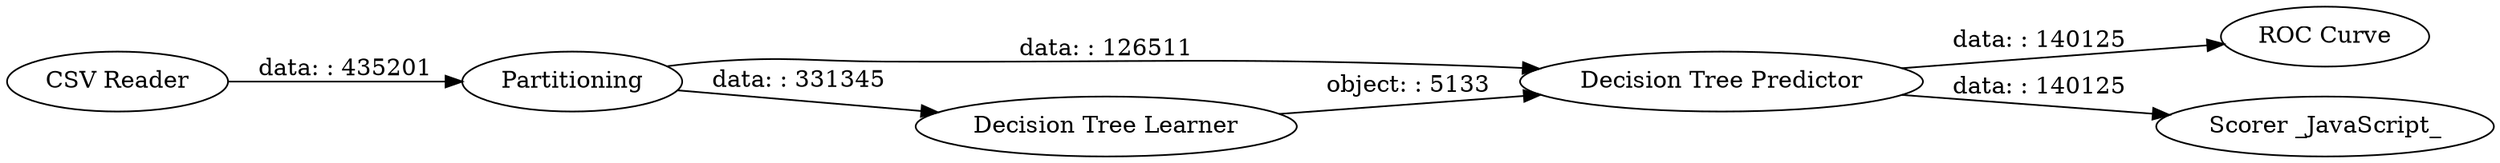digraph {
	"4144770376588981999_3" [label="Decision Tree Predictor"]
	"4144770376588981999_5" [label="ROC Curve"]
	"4144770376588981999_6" [label="CSV Reader"]
	"4144770376588981999_1" [label=Partitioning]
	"4144770376588981999_2" [label="Decision Tree Learner"]
	"4144770376588981999_4" [label="Scorer _JavaScript_"]
	"4144770376588981999_1" -> "4144770376588981999_2" [label="data: : 331345"]
	"4144770376588981999_3" -> "4144770376588981999_4" [label="data: : 140125"]
	"4144770376588981999_1" -> "4144770376588981999_3" [label="data: : 126511"]
	"4144770376588981999_3" -> "4144770376588981999_5" [label="data: : 140125"]
	"4144770376588981999_2" -> "4144770376588981999_3" [label="object: : 5133"]
	"4144770376588981999_6" -> "4144770376588981999_1" [label="data: : 435201"]
	rankdir=LR
}
